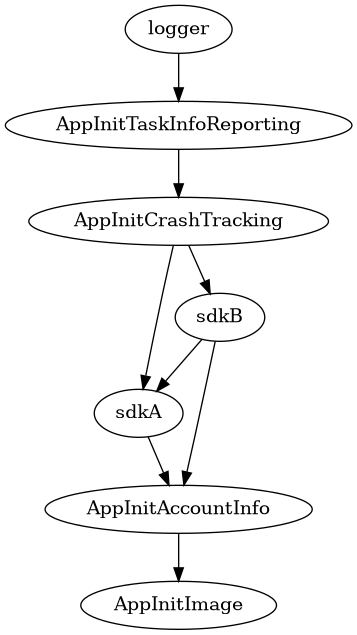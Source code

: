 @startuml
digraph StarDriver {
      sdkA;
      AppInitImage;
      logger;
      AppInitCrashTracking;
      AppInitTaskInfoReporting;
      AppInitAccountInfo;
      sdkB;

      sdkA -> AppInitAccountInfo;
      sdkA;
      AppInitImage;
      logger -> AppInitTaskInfoReporting;
      logger;
      AppInitCrashTracking -> sdkA;
      AppInitCrashTracking -> sdkB;
      AppInitCrashTracking;
      AppInitTaskInfoReporting -> AppInitCrashTracking;
      AppInitTaskInfoReporting;
      AppInitAccountInfo -> AppInitImage;
      AppInitAccountInfo;
      sdkB -> sdkA;
      sdkB -> AppInitAccountInfo;
      sdkB;
}
@enduml